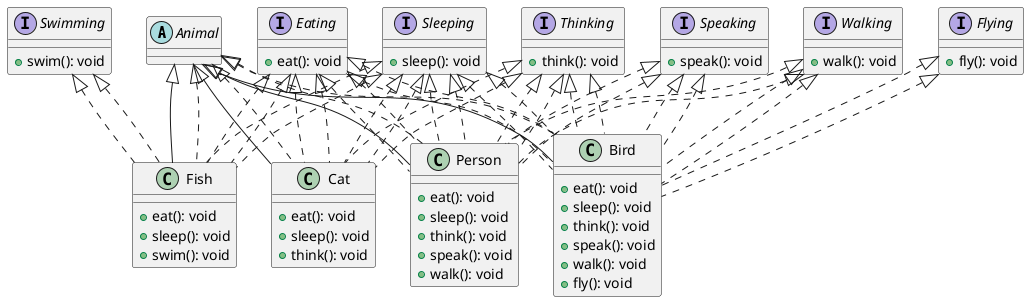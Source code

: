 @startuml

abstract class Animal {
}

interface Eating {
    + eat(): void
}

interface Sleeping {
    + sleep(): void
}

interface Thinking {
    + think(): void
}

interface Speaking {
    + speak(): void
}

interface Walking {
    + walk(): void
}

interface Swimming {
    + swim(): void
}

interface Flying {
    + fly(): void
}

class Cat extends Animal implements Eating, Sleeping, Thinking {
    + eat(): void
    + sleep(): void
    + think(): void
}

class Person extends Animal implements Eating, Sleeping, Thinking, Speaking, Walking {
    + eat(): void
    + sleep(): void
    + think(): void
    + speak(): void
    + walk(): void
}

class Bird extends Animal implements Eating, Sleeping, Thinking, Speaking, Walking, Flying {
    + eat(): void
    + sleep(): void
    + think(): void
    + speak(): void
    + walk(): void
    + fly(): void
}

class Fish extends Animal implements Eating, Sleeping, Swimming {
    + eat(): void
    + sleep(): void
    + swim(): void
}

Animal <|.. Cat
Animal <|.. Person
Animal <|.. Bird
Animal <|.. Fish

Eating <|.. Cat
Eating <|.. Person
Eating <|.. Bird
Eating <|.. Fish

Sleeping <|.. Cat
Sleeping <|.. Person
Sleeping <|.. Bird
Sleeping <|.. Fish

Thinking <|.. Cat
Thinking <|.. Person
Thinking <|.. Bird

Speaking <|.. Person
Speaking <|.. Bird

Walking <|.. Person
Walking <|.. Bird

Swimming <|.. Fish

Flying <|.. Bird

@enduml
